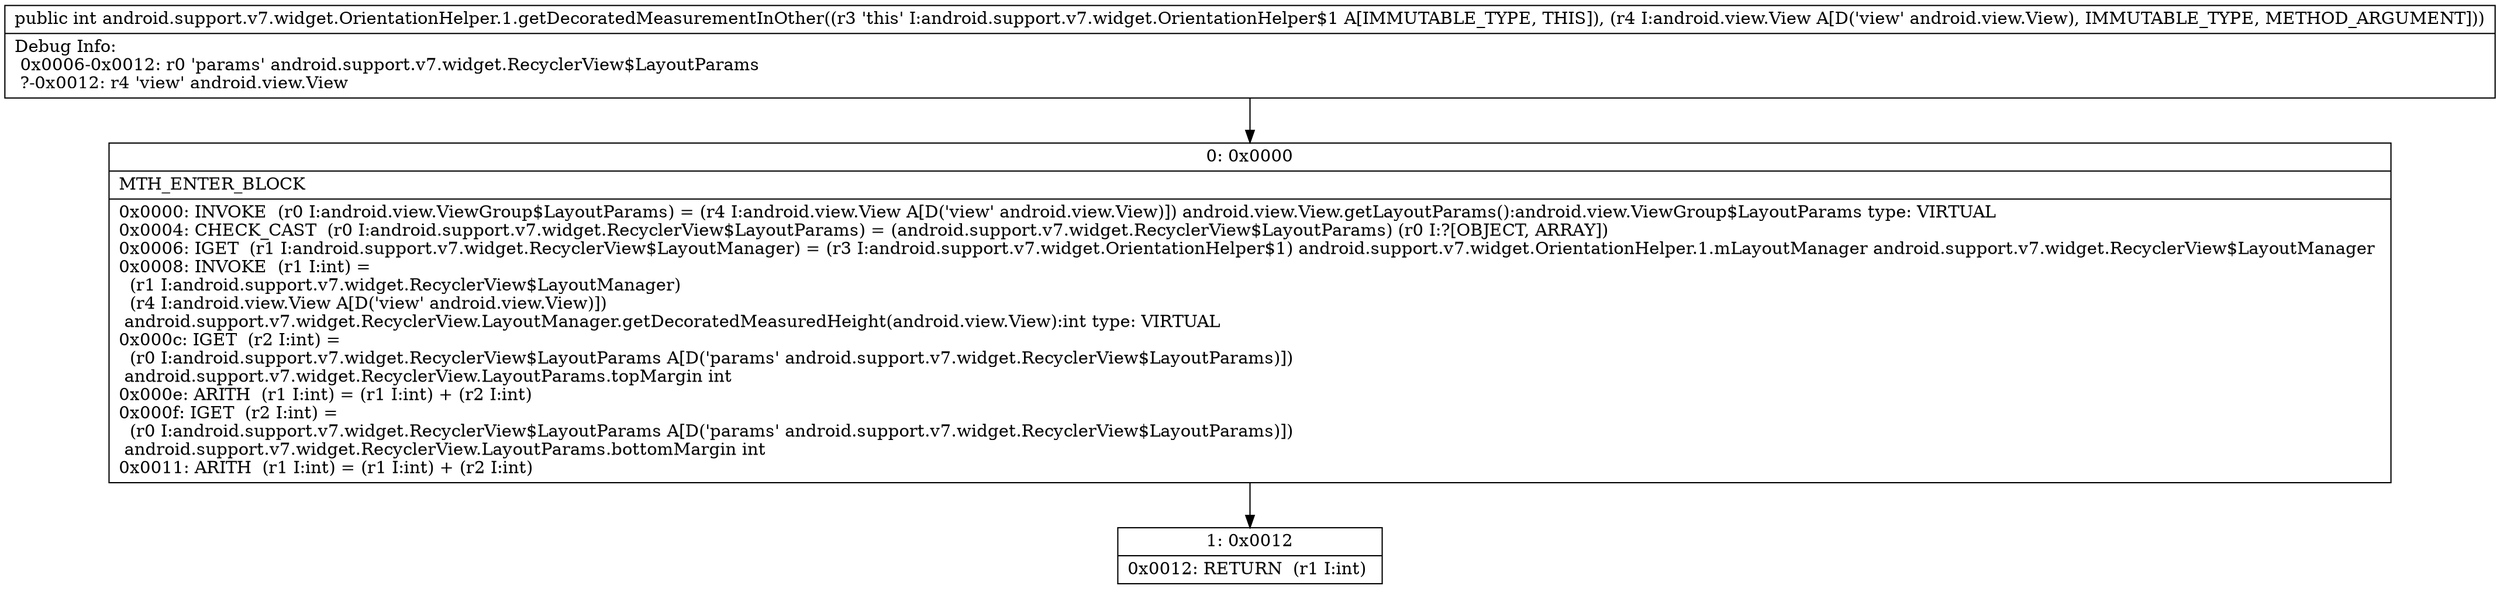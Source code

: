 digraph "CFG forandroid.support.v7.widget.OrientationHelper.1.getDecoratedMeasurementInOther(Landroid\/view\/View;)I" {
Node_0 [shape=record,label="{0\:\ 0x0000|MTH_ENTER_BLOCK\l|0x0000: INVOKE  (r0 I:android.view.ViewGroup$LayoutParams) = (r4 I:android.view.View A[D('view' android.view.View)]) android.view.View.getLayoutParams():android.view.ViewGroup$LayoutParams type: VIRTUAL \l0x0004: CHECK_CAST  (r0 I:android.support.v7.widget.RecyclerView$LayoutParams) = (android.support.v7.widget.RecyclerView$LayoutParams) (r0 I:?[OBJECT, ARRAY]) \l0x0006: IGET  (r1 I:android.support.v7.widget.RecyclerView$LayoutManager) = (r3 I:android.support.v7.widget.OrientationHelper$1) android.support.v7.widget.OrientationHelper.1.mLayoutManager android.support.v7.widget.RecyclerView$LayoutManager \l0x0008: INVOKE  (r1 I:int) = \l  (r1 I:android.support.v7.widget.RecyclerView$LayoutManager)\l  (r4 I:android.view.View A[D('view' android.view.View)])\l android.support.v7.widget.RecyclerView.LayoutManager.getDecoratedMeasuredHeight(android.view.View):int type: VIRTUAL \l0x000c: IGET  (r2 I:int) = \l  (r0 I:android.support.v7.widget.RecyclerView$LayoutParams A[D('params' android.support.v7.widget.RecyclerView$LayoutParams)])\l android.support.v7.widget.RecyclerView.LayoutParams.topMargin int \l0x000e: ARITH  (r1 I:int) = (r1 I:int) + (r2 I:int) \l0x000f: IGET  (r2 I:int) = \l  (r0 I:android.support.v7.widget.RecyclerView$LayoutParams A[D('params' android.support.v7.widget.RecyclerView$LayoutParams)])\l android.support.v7.widget.RecyclerView.LayoutParams.bottomMargin int \l0x0011: ARITH  (r1 I:int) = (r1 I:int) + (r2 I:int) \l}"];
Node_1 [shape=record,label="{1\:\ 0x0012|0x0012: RETURN  (r1 I:int) \l}"];
MethodNode[shape=record,label="{public int android.support.v7.widget.OrientationHelper.1.getDecoratedMeasurementInOther((r3 'this' I:android.support.v7.widget.OrientationHelper$1 A[IMMUTABLE_TYPE, THIS]), (r4 I:android.view.View A[D('view' android.view.View), IMMUTABLE_TYPE, METHOD_ARGUMENT]))  | Debug Info:\l  0x0006\-0x0012: r0 'params' android.support.v7.widget.RecyclerView$LayoutParams\l  ?\-0x0012: r4 'view' android.view.View\l}"];
MethodNode -> Node_0;
Node_0 -> Node_1;
}

